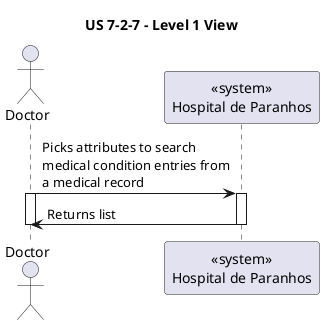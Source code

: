 @startuml

title US 7-2-7 - Level 1 View

actor Doctor as U
participant "<<system>>\nHospital de Paranhos" as web

U -> web : Picks attributes to search\nmedical condition entries from\na medical record
activate U
activate web
web -> U : Returns list
deactivate web
deactivate U

@enduml
